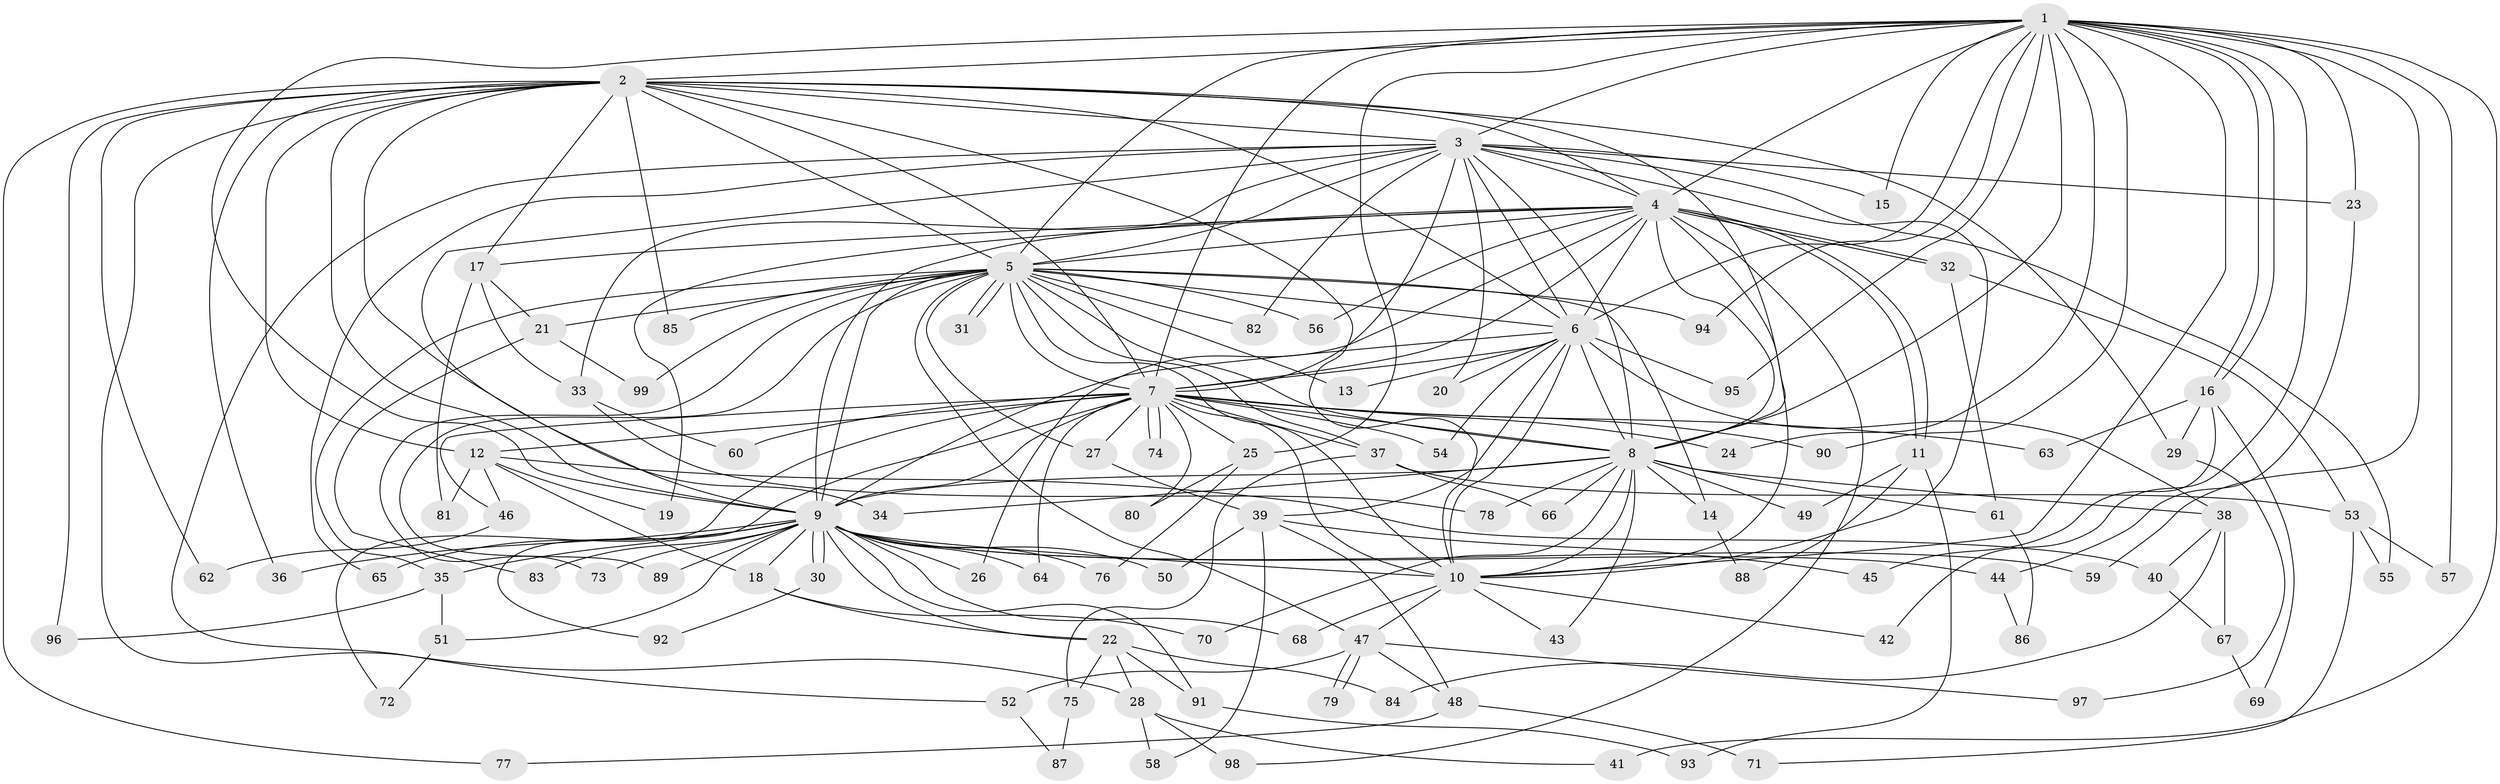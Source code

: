 // coarse degree distribution, {20: 0.016666666666666666, 16: 0.016666666666666666, 15: 0.03333333333333333, 14: 0.03333333333333333, 21: 0.03333333333333333, 13: 0.016666666666666666, 9: 0.05, 5: 0.05, 2: 0.4, 4: 0.1, 3: 0.16666666666666666, 8: 0.016666666666666666, 1: 0.05, 6: 0.016666666666666666}
// Generated by graph-tools (version 1.1) at 2025/49/03/04/25 22:49:43]
// undirected, 99 vertices, 223 edges
graph export_dot {
  node [color=gray90,style=filled];
  1;
  2;
  3;
  4;
  5;
  6;
  7;
  8;
  9;
  10;
  11;
  12;
  13;
  14;
  15;
  16;
  17;
  18;
  19;
  20;
  21;
  22;
  23;
  24;
  25;
  26;
  27;
  28;
  29;
  30;
  31;
  32;
  33;
  34;
  35;
  36;
  37;
  38;
  39;
  40;
  41;
  42;
  43;
  44;
  45;
  46;
  47;
  48;
  49;
  50;
  51;
  52;
  53;
  54;
  55;
  56;
  57;
  58;
  59;
  60;
  61;
  62;
  63;
  64;
  65;
  66;
  67;
  68;
  69;
  70;
  71;
  72;
  73;
  74;
  75;
  76;
  77;
  78;
  79;
  80;
  81;
  82;
  83;
  84;
  85;
  86;
  87;
  88;
  89;
  90;
  91;
  92;
  93;
  94;
  95;
  96;
  97;
  98;
  99;
  1 -- 2;
  1 -- 3;
  1 -- 4;
  1 -- 5;
  1 -- 6;
  1 -- 7;
  1 -- 8;
  1 -- 9;
  1 -- 10;
  1 -- 15;
  1 -- 16;
  1 -- 16;
  1 -- 23;
  1 -- 24;
  1 -- 25;
  1 -- 41;
  1 -- 42;
  1 -- 57;
  1 -- 59;
  1 -- 90;
  1 -- 94;
  1 -- 95;
  2 -- 3;
  2 -- 4;
  2 -- 5;
  2 -- 6;
  2 -- 7;
  2 -- 8;
  2 -- 9;
  2 -- 10;
  2 -- 12;
  2 -- 17;
  2 -- 28;
  2 -- 29;
  2 -- 34;
  2 -- 36;
  2 -- 62;
  2 -- 77;
  2 -- 85;
  2 -- 96;
  3 -- 4;
  3 -- 5;
  3 -- 6;
  3 -- 7;
  3 -- 8;
  3 -- 9;
  3 -- 10;
  3 -- 15;
  3 -- 20;
  3 -- 23;
  3 -- 33;
  3 -- 52;
  3 -- 55;
  3 -- 65;
  3 -- 82;
  4 -- 5;
  4 -- 6;
  4 -- 7;
  4 -- 8;
  4 -- 9;
  4 -- 10;
  4 -- 11;
  4 -- 11;
  4 -- 17;
  4 -- 19;
  4 -- 26;
  4 -- 32;
  4 -- 32;
  4 -- 56;
  4 -- 98;
  5 -- 6;
  5 -- 7;
  5 -- 8;
  5 -- 9;
  5 -- 10;
  5 -- 13;
  5 -- 14;
  5 -- 21;
  5 -- 27;
  5 -- 31;
  5 -- 31;
  5 -- 35;
  5 -- 37;
  5 -- 47;
  5 -- 56;
  5 -- 73;
  5 -- 82;
  5 -- 85;
  5 -- 89;
  5 -- 94;
  5 -- 99;
  6 -- 7;
  6 -- 8;
  6 -- 9;
  6 -- 10;
  6 -- 13;
  6 -- 20;
  6 -- 38;
  6 -- 39;
  6 -- 54;
  6 -- 95;
  7 -- 8;
  7 -- 9;
  7 -- 10;
  7 -- 12;
  7 -- 24;
  7 -- 25;
  7 -- 27;
  7 -- 37;
  7 -- 46;
  7 -- 54;
  7 -- 60;
  7 -- 63;
  7 -- 64;
  7 -- 72;
  7 -- 74;
  7 -- 74;
  7 -- 80;
  7 -- 90;
  7 -- 92;
  8 -- 9;
  8 -- 10;
  8 -- 14;
  8 -- 34;
  8 -- 38;
  8 -- 43;
  8 -- 49;
  8 -- 61;
  8 -- 66;
  8 -- 70;
  8 -- 78;
  9 -- 10;
  9 -- 18;
  9 -- 22;
  9 -- 26;
  9 -- 30;
  9 -- 30;
  9 -- 35;
  9 -- 36;
  9 -- 44;
  9 -- 50;
  9 -- 51;
  9 -- 59;
  9 -- 64;
  9 -- 65;
  9 -- 68;
  9 -- 73;
  9 -- 76;
  9 -- 83;
  9 -- 89;
  9 -- 91;
  10 -- 42;
  10 -- 43;
  10 -- 47;
  10 -- 68;
  11 -- 49;
  11 -- 88;
  11 -- 93;
  12 -- 18;
  12 -- 19;
  12 -- 40;
  12 -- 46;
  12 -- 81;
  14 -- 88;
  16 -- 29;
  16 -- 45;
  16 -- 63;
  16 -- 69;
  17 -- 21;
  17 -- 33;
  17 -- 81;
  18 -- 22;
  18 -- 70;
  21 -- 83;
  21 -- 99;
  22 -- 28;
  22 -- 75;
  22 -- 84;
  22 -- 91;
  23 -- 44;
  25 -- 76;
  25 -- 80;
  27 -- 39;
  28 -- 41;
  28 -- 58;
  28 -- 98;
  29 -- 97;
  30 -- 92;
  32 -- 53;
  32 -- 61;
  33 -- 60;
  33 -- 78;
  35 -- 51;
  35 -- 96;
  37 -- 53;
  37 -- 66;
  37 -- 75;
  38 -- 40;
  38 -- 67;
  38 -- 84;
  39 -- 45;
  39 -- 48;
  39 -- 50;
  39 -- 58;
  40 -- 67;
  44 -- 86;
  46 -- 62;
  47 -- 48;
  47 -- 52;
  47 -- 79;
  47 -- 79;
  47 -- 97;
  48 -- 71;
  48 -- 77;
  51 -- 72;
  52 -- 87;
  53 -- 55;
  53 -- 57;
  53 -- 71;
  61 -- 86;
  67 -- 69;
  75 -- 87;
  91 -- 93;
}

